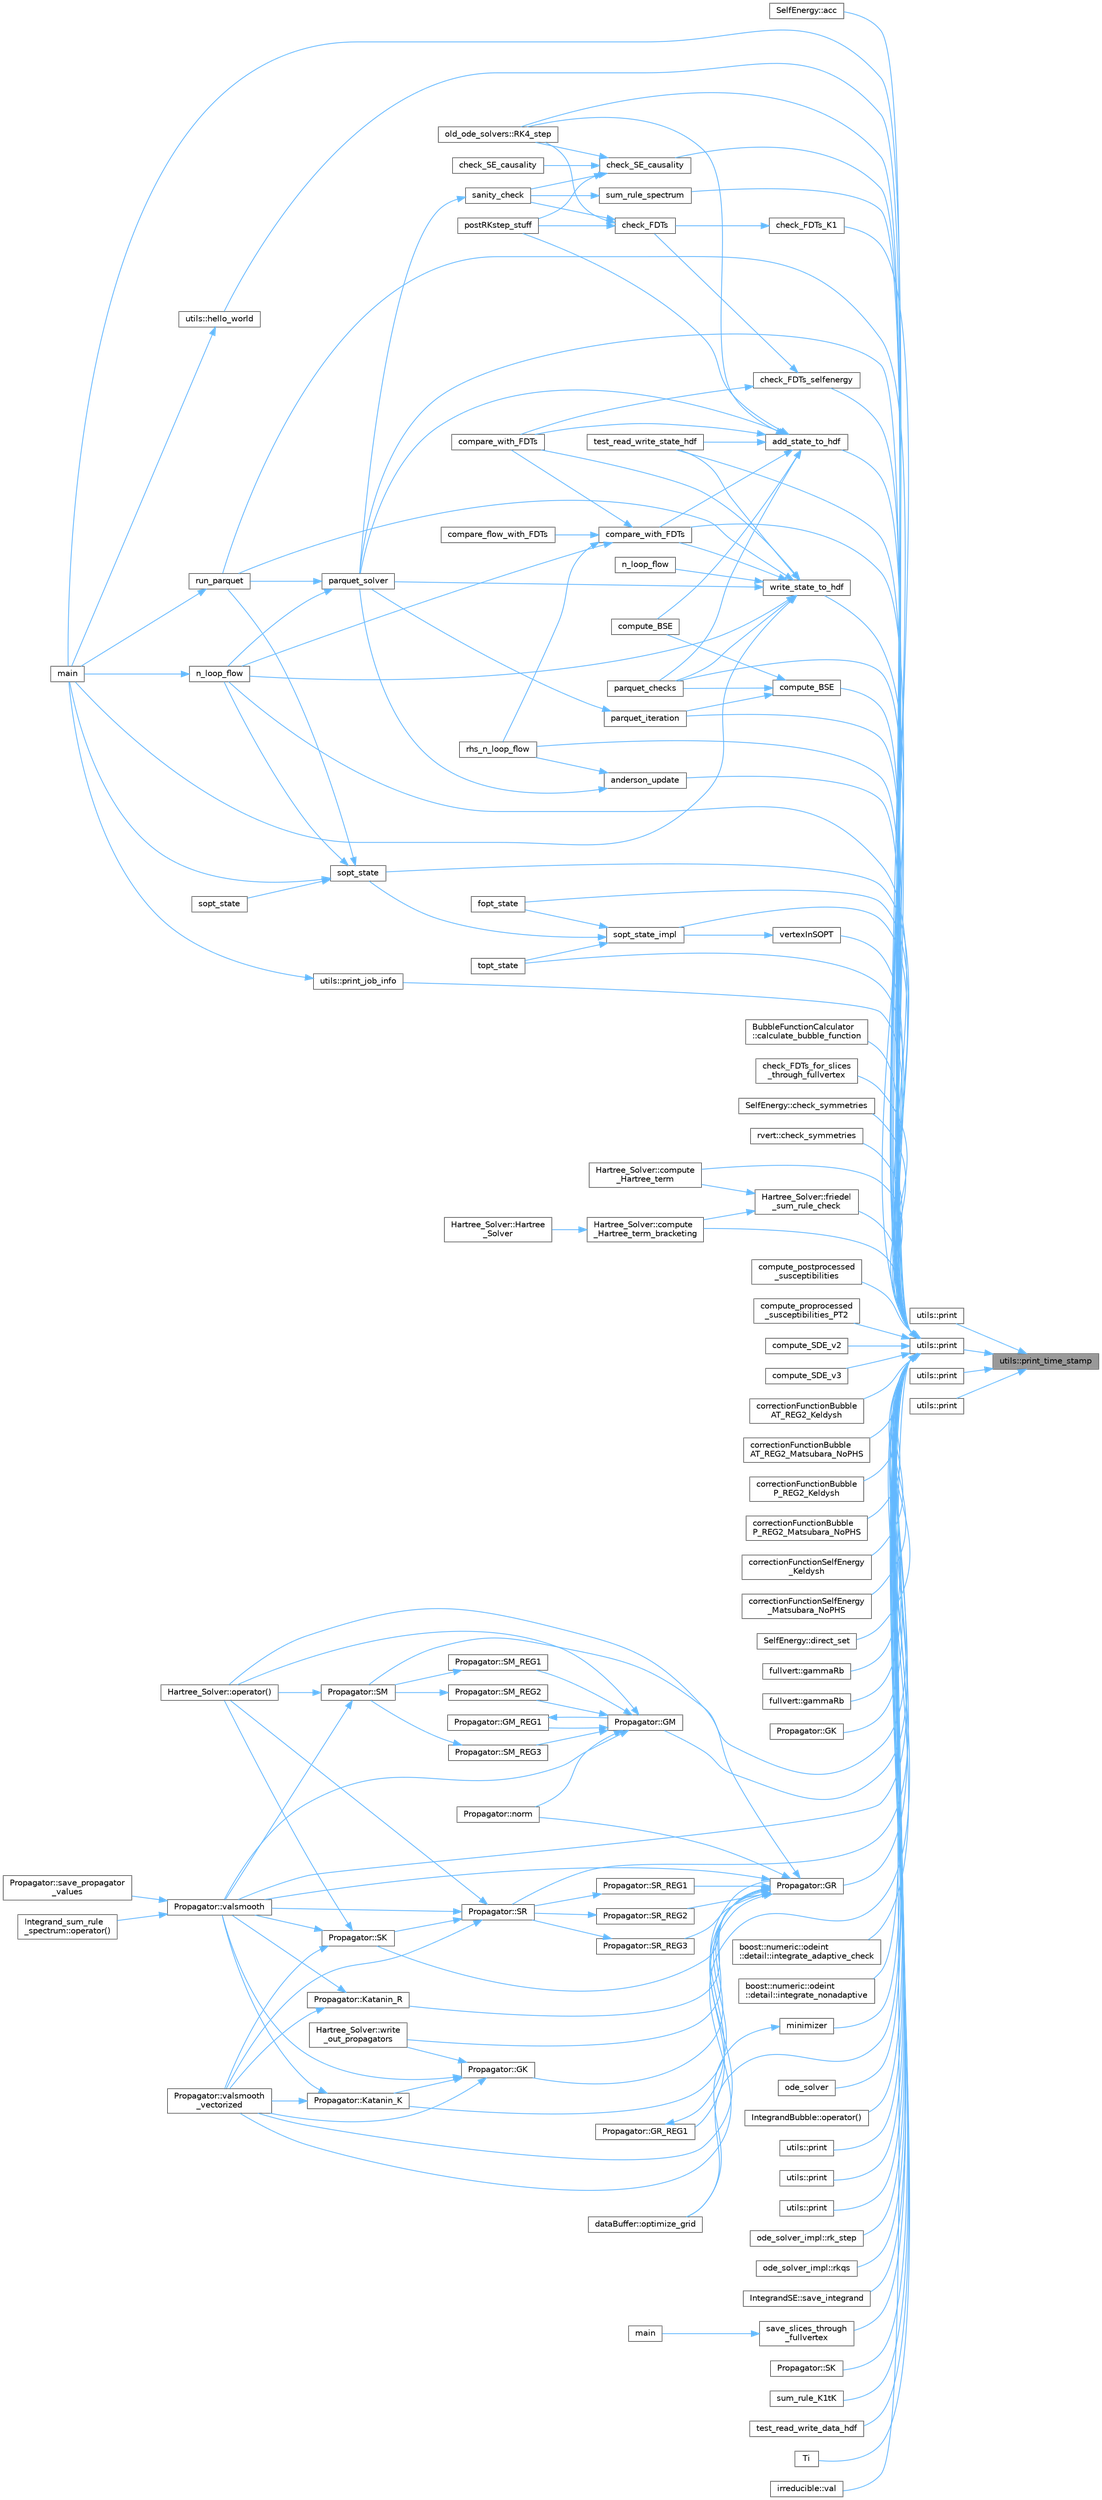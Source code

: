 digraph "utils::print_time_stamp"
{
 // INTERACTIVE_SVG=YES
 // LATEX_PDF_SIZE
  bgcolor="transparent";
  edge [fontname=Helvetica,fontsize=10,labelfontname=Helvetica,labelfontsize=10];
  node [fontname=Helvetica,fontsize=10,shape=box,height=0.2,width=0.4];
  rankdir="RL";
  Node1 [id="Node000001",label="utils::print_time_stamp",height=0.2,width=0.4,color="gray40", fillcolor="grey60", style="filled", fontcolor="black",tooltip=" "];
  Node1 -> Node2 [id="edge1_Node000001_Node000002",dir="back",color="steelblue1",style="solid",tooltip=" "];
  Node2 [id="Node000002",label="utils::print",height=0.2,width=0.4,color="grey40", fillcolor="white", style="filled",URL="$d6/d84/namespaceutils.html#a25d39c53617762d79e28672d687d596c",tooltip=" "];
  Node1 -> Node3 [id="edge2_Node000001_Node000003",dir="back",color="steelblue1",style="solid",tooltip=" "];
  Node3 [id="Node000003",label="utils::print",height=0.2,width=0.4,color="grey40", fillcolor="white", style="filled",URL="$d6/d84/namespaceutils.html#ad566cc1586ac4598d5823caa71620eb5",tooltip=" "];
  Node3 -> Node4 [id="edge3_Node000003_Node000004",dir="back",color="steelblue1",style="solid",tooltip=" "];
  Node4 [id="Node000004",label="SelfEnergy::acc",height=0.2,width=0.4,color="grey40", fillcolor="white", style="filled",URL="$d5/df6/classSelfEnergy.html#aa7d75d4c76a9e99f37d89cb8fd479392",tooltip=" "];
  Node3 -> Node5 [id="edge4_Node000003_Node000005",dir="back",color="steelblue1",style="solid",tooltip=" "];
  Node5 [id="Node000005",label="add_state_to_hdf",height=0.2,width=0.4,color="grey40", fillcolor="white", style="filled",URL="$d5/de4/hdf5__routines_8hpp.html#afcbe2c8a768f64e576f593516262d476",tooltip="Open file and save state to a specified Lambda layer."];
  Node5 -> Node6 [id="edge5_Node000005_Node000006",dir="back",color="steelblue1",style="solid",tooltip=" "];
  Node6 [id="Node000006",label="compare_with_FDTs",height=0.2,width=0.4,color="grey40", fillcolor="white", style="filled",URL="$d1/d75/causality__FDT__checks_8hpp.html#a2ad9fde94cddf669f941f8405a461ae2",tooltip=" "];
  Node5 -> Node7 [id="edge6_Node000005_Node000007",dir="back",color="steelblue1",style="solid",tooltip=" "];
  Node7 [id="Node000007",label="compare_with_FDTs",height=0.2,width=0.4,color="grey40", fillcolor="white", style="filled",URL="$d1/d75/causality__FDT__checks_8hpp.html#a1f36d604808ac5fde507c3cca3e5315a",tooltip=" "];
  Node7 -> Node8 [id="edge7_Node000007_Node000008",dir="back",color="steelblue1",style="solid",tooltip=" "];
  Node8 [id="Node000008",label="compare_flow_with_FDTs",height=0.2,width=0.4,color="grey40", fillcolor="white", style="filled",URL="$d8/dca/causality__FDT__checks_8c_09_09.html#aa63e0266511b6c4db70efa67918ee795",tooltip=" "];
  Node7 -> Node6 [id="edge8_Node000007_Node000006",dir="back",color="steelblue1",style="solid",tooltip=" "];
  Node7 -> Node9 [id="edge9_Node000007_Node000009",dir="back",color="steelblue1",style="solid",tooltip=" "];
  Node9 [id="Node000009",label="n_loop_flow",height=0.2,width=0.4,color="grey40", fillcolor="white", style="filled",URL="$d4/dde/flow_8c_09_09.html#a7bebcecda67107fbc8dde6bed6d3ecaa",tooltip=" "];
  Node9 -> Node10 [id="edge10_Node000009_Node000010",dir="back",color="steelblue1",style="solid",tooltip=" "];
  Node10 [id="Node000010",label="main",height=0.2,width=0.4,color="grey40", fillcolor="white", style="filled",URL="$df/d0a/main_8cpp.html#a7114aa2dd6837734db57667a298dfcc4",tooltip=" "];
  Node7 -> Node11 [id="edge11_Node000007_Node000011",dir="back",color="steelblue1",style="solid",tooltip=" "];
  Node11 [id="Node000011",label="rhs_n_loop_flow",height=0.2,width=0.4,color="grey40", fillcolor="white", style="filled",URL="$d8/dea/right__hand__sides_8hpp.html#a856b8e93c4a2635c6c6edb5869837fb9",tooltip=" "];
  Node5 -> Node12 [id="edge12_Node000005_Node000012",dir="back",color="steelblue1",style="solid",tooltip=" "];
  Node12 [id="Node000012",label="compute_BSE",height=0.2,width=0.4,color="grey40", fillcolor="white", style="filled",URL="$dd/d0a/parquet__solver_8hpp.html#a97f702e04f1c5d26a95211570c003781",tooltip=" "];
  Node5 -> Node13 [id="edge13_Node000005_Node000013",dir="back",color="steelblue1",style="solid",tooltip=" "];
  Node13 [id="Node000013",label="parquet_checks",height=0.2,width=0.4,color="grey40", fillcolor="white", style="filled",URL="$d5/d94/parquet__solver_8c_09_09.html#a9abfea4a26adefdf395729c7604b5842",tooltip=" "];
  Node5 -> Node14 [id="edge14_Node000005_Node000014",dir="back",color="steelblue1",style="solid",tooltip=" "];
  Node14 [id="Node000014",label="parquet_solver",height=0.2,width=0.4,color="grey40", fillcolor="white", style="filled",URL="$dd/d0a/parquet__solver_8hpp.html#a07f441b6693f6e2e8d958049ae06cb73",tooltip=" "];
  Node14 -> Node9 [id="edge15_Node000014_Node000009",dir="back",color="steelblue1",style="solid",tooltip=" "];
  Node14 -> Node15 [id="edge16_Node000014_Node000015",dir="back",color="steelblue1",style="solid",tooltip=" "];
  Node15 [id="Node000015",label="run_parquet",height=0.2,width=0.4,color="grey40", fillcolor="white", style="filled",URL="$d5/d94/parquet__solver_8c_09_09.html#aaeb567e9e64243a1b424f89a13b5a425",tooltip=" "];
  Node15 -> Node10 [id="edge17_Node000015_Node000010",dir="back",color="steelblue1",style="solid",tooltip=" "];
  Node5 -> Node16 [id="edge18_Node000005_Node000016",dir="back",color="steelblue1",style="solid",tooltip=" "];
  Node16 [id="Node000016",label="postRKstep_stuff",height=0.2,width=0.4,color="grey40", fillcolor="white", style="filled",URL="$da/dc3/ODE__solvers_8hpp.html#a35926ed20edc2503238326c955ab6ded",tooltip=" "];
  Node5 -> Node17 [id="edge19_Node000005_Node000017",dir="back",color="steelblue1",style="solid",tooltip=" "];
  Node17 [id="Node000017",label="old_ode_solvers::RK4_step",height=0.2,width=0.4,color="grey40", fillcolor="white", style="filled",URL="$dd/df1/namespaceold__ode__solvers.html#aeb954768e9e969cbed9beb79669621c8",tooltip=" "];
  Node5 -> Node18 [id="edge20_Node000005_Node000018",dir="back",color="steelblue1",style="solid",tooltip=" "];
  Node18 [id="Node000018",label="test_read_write_state_hdf",height=0.2,width=0.4,color="grey40", fillcolor="white", style="filled",URL="$d5/d4f/hdf5__routines_8c_09_09.html#af51195eb9f07aad71215618c96d20a4e",tooltip=" "];
  Node3 -> Node19 [id="edge21_Node000003_Node000019",dir="back",color="steelblue1",style="solid",tooltip=" "];
  Node19 [id="Node000019",label="anderson_update",height=0.2,width=0.4,color="grey40", fillcolor="white", style="filled",URL="$d6/d7b/anderson__acceleration_8hpp.html#a88e79b4550a392a79d60d8bf6557461c",tooltip="Perform an anderson mixing update."];
  Node19 -> Node14 [id="edge22_Node000019_Node000014",dir="back",color="steelblue1",style="solid",tooltip=" "];
  Node19 -> Node11 [id="edge23_Node000019_Node000011",dir="back",color="steelblue1",style="solid",tooltip=" "];
  Node3 -> Node20 [id="edge24_Node000003_Node000020",dir="back",color="steelblue1",style="solid",tooltip=" "];
  Node20 [id="Node000020",label="BubbleFunctionCalculator\l::calculate_bubble_function",height=0.2,width=0.4,color="grey40", fillcolor="white", style="filled",URL="$de/d96/classBubbleFunctionCalculator.html#ac1fc217608d10fab421df548fcffc888",tooltip=" "];
  Node3 -> Node21 [id="edge25_Node000003_Node000021",dir="back",color="steelblue1",style="solid",tooltip=" "];
  Node21 [id="Node000021",label="check_FDTs_for_slices\l_through_fullvertex",height=0.2,width=0.4,color="grey40", fillcolor="white", style="filled",URL="$d9/dae/postprocessing_8c_09_09.html#a0fc9c91437f68ed7a4dbd7f265f9715f",tooltip=" "];
  Node3 -> Node22 [id="edge26_Node000003_Node000022",dir="back",color="steelblue1",style="solid",tooltip=" "];
  Node22 [id="Node000022",label="check_FDTs_K1",height=0.2,width=0.4,color="grey40", fillcolor="white", style="filled",URL="$d1/d75/causality__FDT__checks_8hpp.html#acb53ab67287d6ab6795194d05453e5b0",tooltip="deprecated"];
  Node22 -> Node23 [id="edge27_Node000022_Node000023",dir="back",color="steelblue1",style="solid",tooltip=" "];
  Node23 [id="Node000023",label="check_FDTs",height=0.2,width=0.4,color="grey40", fillcolor="white", style="filled",URL="$d1/d75/causality__FDT__checks_8hpp.html#a6e71610e223d517d2087c2e6a53617af",tooltip=" "];
  Node23 -> Node16 [id="edge28_Node000023_Node000016",dir="back",color="steelblue1",style="solid",tooltip=" "];
  Node23 -> Node17 [id="edge29_Node000023_Node000017",dir="back",color="steelblue1",style="solid",tooltip=" "];
  Node23 -> Node24 [id="edge30_Node000023_Node000024",dir="back",color="steelblue1",style="solid",tooltip=" "];
  Node24 [id="Node000024",label="sanity_check",height=0.2,width=0.4,color="grey40", fillcolor="white", style="filled",URL="$d2/d3f/sanity__check_8hpp.html#a884fca24faf1e006b285fcce3ddd0299",tooltip=" "];
  Node24 -> Node14 [id="edge31_Node000024_Node000014",dir="back",color="steelblue1",style="solid",tooltip=" "];
  Node3 -> Node25 [id="edge32_Node000003_Node000025",dir="back",color="steelblue1",style="solid",tooltip=" "];
  Node25 [id="Node000025",label="check_FDTs_selfenergy",height=0.2,width=0.4,color="grey40", fillcolor="white", style="filled",URL="$d1/d75/causality__FDT__checks_8hpp.html#a5883bbc78fa13b2ec2cdb15f3e261fc5",tooltip=" "];
  Node25 -> Node23 [id="edge33_Node000025_Node000023",dir="back",color="steelblue1",style="solid",tooltip=" "];
  Node25 -> Node6 [id="edge34_Node000025_Node000006",dir="back",color="steelblue1",style="solid",tooltip=" "];
  Node3 -> Node26 [id="edge35_Node000003_Node000026",dir="back",color="steelblue1",style="solid",tooltip=" "];
  Node26 [id="Node000026",label="check_SE_causality",height=0.2,width=0.4,color="grey40", fillcolor="white", style="filled",URL="$d1/d75/causality__FDT__checks_8hpp.html#a78b466ca2e79927fb9baa44f24d320a1",tooltip=" "];
  Node26 -> Node27 [id="edge36_Node000026_Node000027",dir="back",color="steelblue1",style="solid",tooltip=" "];
  Node27 [id="Node000027",label="check_SE_causality",height=0.2,width=0.4,color="grey40", fillcolor="white", style="filled",URL="$d1/d75/causality__FDT__checks_8hpp.html#a9cd8e1943168ef9eb6ba5190d5701929",tooltip=" "];
  Node26 -> Node16 [id="edge37_Node000026_Node000016",dir="back",color="steelblue1",style="solid",tooltip=" "];
  Node26 -> Node17 [id="edge38_Node000026_Node000017",dir="back",color="steelblue1",style="solid",tooltip=" "];
  Node26 -> Node24 [id="edge39_Node000026_Node000024",dir="back",color="steelblue1",style="solid",tooltip=" "];
  Node3 -> Node28 [id="edge40_Node000003_Node000028",dir="back",color="steelblue1",style="solid",tooltip=" "];
  Node28 [id="Node000028",label="SelfEnergy::check_symmetries",height=0.2,width=0.4,color="grey40", fillcolor="white", style="filled",URL="$d5/df6/classSelfEnergy.html#a645a33014165b522dff0b3234528ed4a",tooltip=" "];
  Node3 -> Node29 [id="edge41_Node000003_Node000029",dir="back",color="steelblue1",style="solid",tooltip=" "];
  Node29 [id="Node000029",label="rvert::check_symmetries",height=0.2,width=0.4,color="grey40", fillcolor="white", style="filled",URL="$d4/dbd/classrvert.html#ae76637197ea15b6eb0c6bf0cc02beb8b",tooltip=" "];
  Node3 -> Node7 [id="edge42_Node000003_Node000007",dir="back",color="steelblue1",style="solid",tooltip=" "];
  Node3 -> Node30 [id="edge43_Node000003_Node000030",dir="back",color="steelblue1",style="solid",tooltip=" "];
  Node30 [id="Node000030",label="compute_BSE",height=0.2,width=0.4,color="grey40", fillcolor="white", style="filled",URL="$dd/d0a/parquet__solver_8hpp.html#a1541a0b7d193f70577c5fab1efc216e1",tooltip=" "];
  Node30 -> Node12 [id="edge44_Node000030_Node000012",dir="back",color="steelblue1",style="solid",tooltip=" "];
  Node30 -> Node13 [id="edge45_Node000030_Node000013",dir="back",color="steelblue1",style="solid",tooltip=" "];
  Node30 -> Node31 [id="edge46_Node000030_Node000031",dir="back",color="steelblue1",style="solid",tooltip=" "];
  Node31 [id="Node000031",label="parquet_iteration",height=0.2,width=0.4,color="grey40", fillcolor="white", style="filled",URL="$dd/d0a/parquet__solver_8hpp.html#aad1680ae03adc0f566df945376e95234",tooltip=" "];
  Node31 -> Node14 [id="edge47_Node000031_Node000014",dir="back",color="steelblue1",style="solid",tooltip=" "];
  Node3 -> Node32 [id="edge48_Node000003_Node000032",dir="back",color="steelblue1",style="solid",tooltip=" "];
  Node32 [id="Node000032",label="Hartree_Solver::compute\l_Hartree_term",height=0.2,width=0.4,color="grey40", fillcolor="white", style="filled",URL="$d2/d75/classHartree__Solver.html#a1d40db72d9ef0f9ac66a89215c7e5e48",tooltip=" "];
  Node3 -> Node33 [id="edge49_Node000003_Node000033",dir="back",color="steelblue1",style="solid",tooltip=" "];
  Node33 [id="Node000033",label="Hartree_Solver::compute\l_Hartree_term_bracketing",height=0.2,width=0.4,color="grey40", fillcolor="white", style="filled",URL="$d2/d75/classHartree__Solver.html#ae2d914bd8a937dc7eabd1033b8100d5d",tooltip=" "];
  Node33 -> Node34 [id="edge50_Node000033_Node000034",dir="back",color="steelblue1",style="solid",tooltip=" "];
  Node34 [id="Node000034",label="Hartree_Solver::Hartree\l_Solver",height=0.2,width=0.4,color="grey40", fillcolor="white", style="filled",URL="$d2/d75/classHartree__Solver.html#a401fc5a73008a43b96f23b7af958db7f",tooltip="constructor used for testing the Hartree-term computation with different Keldysh components of the si..."];
  Node3 -> Node35 [id="edge51_Node000003_Node000035",dir="back",color="steelblue1",style="solid",tooltip=" "];
  Node35 [id="Node000035",label="compute_postprocessed\l_susceptibilities",height=0.2,width=0.4,color="grey40", fillcolor="white", style="filled",URL="$d9/dae/postprocessing_8c_09_09.html#ad7795529aa43acc4d8c7b94cdcd493db",tooltip=" "];
  Node3 -> Node36 [id="edge52_Node000003_Node000036",dir="back",color="steelblue1",style="solid",tooltip=" "];
  Node36 [id="Node000036",label="compute_proprocessed\l_susceptibilities_PT2",height=0.2,width=0.4,color="grey40", fillcolor="white", style="filled",URL="$d9/dae/postprocessing_8c_09_09.html#af1e2a562265def3e9c99c1e0b2d0fb3b",tooltip=" "];
  Node3 -> Node37 [id="edge53_Node000003_Node000037",dir="back",color="steelblue1",style="solid",tooltip=" "];
  Node37 [id="Node000037",label="compute_SDE_v2",height=0.2,width=0.4,color="grey40", fillcolor="white", style="filled",URL="$dd/d0a/parquet__solver_8hpp.html#aa738db4c50d72d9475911cf0dfce2bad",tooltip=" "];
  Node3 -> Node38 [id="edge54_Node000003_Node000038",dir="back",color="steelblue1",style="solid",tooltip=" "];
  Node38 [id="Node000038",label="compute_SDE_v3",height=0.2,width=0.4,color="grey40", fillcolor="white", style="filled",URL="$dd/d0a/parquet__solver_8hpp.html#ac50fa9495cb7f051e0b03aefd35993c4",tooltip=" "];
  Node3 -> Node39 [id="edge55_Node000003_Node000039",dir="back",color="steelblue1",style="solid",tooltip=" "];
  Node39 [id="Node000039",label="correctionFunctionBubble\lAT_REG2_Keldysh",height=0.2,width=0.4,color="grey40", fillcolor="white", style="filled",URL="$d7/d3a/bubble__corrections_8c_09_09.html#a87d2c28f8f47b8c1e756e403607579b3",tooltip=" "];
  Node3 -> Node40 [id="edge56_Node000003_Node000040",dir="back",color="steelblue1",style="solid",tooltip=" "];
  Node40 [id="Node000040",label="correctionFunctionBubble\lAT_REG2_Matsubara_NoPHS",height=0.2,width=0.4,color="grey40", fillcolor="white", style="filled",URL="$d7/d3a/bubble__corrections_8c_09_09.html#a7e85620f5607d7e8805e6ef26063aae8",tooltip=" "];
  Node3 -> Node41 [id="edge57_Node000003_Node000041",dir="back",color="steelblue1",style="solid",tooltip=" "];
  Node41 [id="Node000041",label="correctionFunctionBubble\lP_REG2_Keldysh",height=0.2,width=0.4,color="grey40", fillcolor="white", style="filled",URL="$d7/d3a/bubble__corrections_8c_09_09.html#a372a5e64105db3aab5d7eadfe3c365b4",tooltip=" "];
  Node3 -> Node42 [id="edge58_Node000003_Node000042",dir="back",color="steelblue1",style="solid",tooltip=" "];
  Node42 [id="Node000042",label="correctionFunctionBubble\lP_REG2_Matsubara_NoPHS",height=0.2,width=0.4,color="grey40", fillcolor="white", style="filled",URL="$d7/d3a/bubble__corrections_8c_09_09.html#a016d301fe61f8485918bda50052b5974",tooltip=" "];
  Node3 -> Node43 [id="edge59_Node000003_Node000043",dir="back",color="steelblue1",style="solid",tooltip=" "];
  Node43 [id="Node000043",label="correctionFunctionSelfEnergy\l_Keldysh",height=0.2,width=0.4,color="grey40", fillcolor="white", style="filled",URL="$d7/df0/loop__corrections_8c_09_09.html#afdee23842e10905731a7130f97f916ec",tooltip=" "];
  Node3 -> Node44 [id="edge60_Node000003_Node000044",dir="back",color="steelblue1",style="solid",tooltip=" "];
  Node44 [id="Node000044",label="correctionFunctionSelfEnergy\l_Matsubara_NoPHS",height=0.2,width=0.4,color="grey40", fillcolor="white", style="filled",URL="$d7/df0/loop__corrections_8c_09_09.html#a0a12451375280c67b76f5f6fd79dd5e0",tooltip=" "];
  Node3 -> Node45 [id="edge61_Node000003_Node000045",dir="back",color="steelblue1",style="solid",tooltip=" "];
  Node45 [id="Node000045",label="SelfEnergy::direct_set",height=0.2,width=0.4,color="grey40", fillcolor="white", style="filled",URL="$d5/df6/classSelfEnergy.html#a40d554dd455b33c9ac8ccc3442d0fb36",tooltip=" "];
  Node3 -> Node46 [id="edge62_Node000003_Node000046",dir="back",color="steelblue1",style="solid",tooltip=" "];
  Node46 [id="Node000046",label="fopt_state",height=0.2,width=0.4,color="grey40", fillcolor="white", style="filled",URL="$d5/d0d/perturbation__theory_8hpp.html#ab3aeb6b5a7765364c4eee56626986f2c",tooltip=" "];
  Node3 -> Node47 [id="edge63_Node000003_Node000047",dir="back",color="steelblue1",style="solid",tooltip=" "];
  Node47 [id="Node000047",label="Hartree_Solver::friedel\l_sum_rule_check",height=0.2,width=0.4,color="grey40", fillcolor="white", style="filled",URL="$d2/d75/classHartree__Solver.html#a2ec9d72693d8351fac847d28ef90fc09",tooltip=" "];
  Node47 -> Node32 [id="edge64_Node000047_Node000032",dir="back",color="steelblue1",style="solid",tooltip=" "];
  Node47 -> Node33 [id="edge65_Node000047_Node000033",dir="back",color="steelblue1",style="solid",tooltip=" "];
  Node3 -> Node48 [id="edge66_Node000003_Node000048",dir="back",color="steelblue1",style="solid",tooltip=" "];
  Node48 [id="Node000048",label="fullvert::gammaRb",height=0.2,width=0.4,color="grey40", fillcolor="white", style="filled",URL="$dc/d2d/classfullvert.html#a035fbc2de1393b0673bbd4a663598754",tooltip="Returns \\gamma_{\\bar{r}} := the sum of the contributions of the diagrammatic classes r' =/= r."];
  Node3 -> Node49 [id="edge67_Node000003_Node000049",dir="back",color="steelblue1",style="solid",tooltip=" "];
  Node49 [id="Node000049",label="fullvert::gammaRb",height=0.2,width=0.4,color="grey40", fillcolor="white", style="filled",URL="$dc/d2d/classfullvert.html#ad0dff3dc2aa5666c59584d111e4338bd",tooltip=" "];
  Node3 -> Node50 [id="edge68_Node000003_Node000050",dir="back",color="steelblue1",style="solid",tooltip=" "];
  Node50 [id="Node000050",label="Propagator::GK",height=0.2,width=0.4,color="grey40", fillcolor="white", style="filled",URL="$d2/d34/classPropagator.html#a9c4b156ab3bcad3d51b1a17ee65193bd",tooltip=" "];
  Node3 -> Node51 [id="edge69_Node000003_Node000051",dir="back",color="steelblue1",style="solid",tooltip=" "];
  Node51 [id="Node000051",label="Propagator::GM",height=0.2,width=0.4,color="grey40", fillcolor="white", style="filled",URL="$d2/d34/classPropagator.html#a04e05adfaa5846f1ba8fdb3ac26ba2b0",tooltip=" "];
  Node51 -> Node52 [id="edge70_Node000051_Node000052",dir="back",color="steelblue1",style="solid",tooltip=" "];
  Node52 [id="Node000052",label="Propagator::GM_REG1",height=0.2,width=0.4,color="grey40", fillcolor="white", style="filled",URL="$d2/d34/classPropagator.html#ac5efa025ac7c3458983f104e63eda780",tooltip=" "];
  Node52 -> Node51 [id="edge71_Node000052_Node000051",dir="back",color="steelblue1",style="solid",tooltip=" "];
  Node51 -> Node53 [id="edge72_Node000051_Node000053",dir="back",color="steelblue1",style="solid",tooltip=" "];
  Node53 [id="Node000053",label="Propagator::norm",height=0.2,width=0.4,color="grey40", fillcolor="white", style="filled",URL="$d2/d34/classPropagator.html#a90c3d7f002b491a30d2d23ad1ae388e6",tooltip=" "];
  Node51 -> Node54 [id="edge73_Node000051_Node000054",dir="back",color="steelblue1",style="solid",tooltip=" "];
  Node54 [id="Node000054",label="Hartree_Solver::operator()",height=0.2,width=0.4,color="grey40", fillcolor="white", style="filled",URL="$d2/d75/classHartree__Solver.html#a6a8890e00ddebaf50cd2c2a985e9c361",tooltip=" "];
  Node51 -> Node55 [id="edge74_Node000051_Node000055",dir="back",color="steelblue1",style="solid",tooltip=" "];
  Node55 [id="Node000055",label="Propagator::SM_REG1",height=0.2,width=0.4,color="grey40", fillcolor="white", style="filled",URL="$d2/d34/classPropagator.html#a332aed41af9be61257a97960decd3f2c",tooltip=" "];
  Node55 -> Node56 [id="edge75_Node000055_Node000056",dir="back",color="steelblue1",style="solid",tooltip=" "];
  Node56 [id="Node000056",label="Propagator::SM",height=0.2,width=0.4,color="grey40", fillcolor="white", style="filled",URL="$d2/d34/classPropagator.html#ad14c4283d9317e25b7454ed6115497df",tooltip=" "];
  Node56 -> Node54 [id="edge76_Node000056_Node000054",dir="back",color="steelblue1",style="solid",tooltip=" "];
  Node56 -> Node57 [id="edge77_Node000056_Node000057",dir="back",color="steelblue1",style="solid",tooltip=" "];
  Node57 [id="Node000057",label="Propagator::valsmooth",height=0.2,width=0.4,color="grey40", fillcolor="white", style="filled",URL="$d2/d34/classPropagator.html#a4cb4d8dd3bc37a818c67d7e2859fe631",tooltip=" "];
  Node57 -> Node58 [id="edge78_Node000057_Node000058",dir="back",color="steelblue1",style="solid",tooltip=" "];
  Node58 [id="Node000058",label="Integrand_sum_rule\l_spectrum::operator()",height=0.2,width=0.4,color="grey40", fillcolor="white", style="filled",URL="$df/db3/classIntegrand__sum__rule__spectrum.html#a9617ccc54433c850c01db0451af83351",tooltip=" "];
  Node57 -> Node59 [id="edge79_Node000057_Node000059",dir="back",color="steelblue1",style="solid",tooltip=" "];
  Node59 [id="Node000059",label="Propagator::save_propagator\l_values",height=0.2,width=0.4,color="grey40", fillcolor="white", style="filled",URL="$d2/d34/classPropagator.html#ac839deb3d533ad677354d0ef15342a72",tooltip=" "];
  Node51 -> Node60 [id="edge80_Node000051_Node000060",dir="back",color="steelblue1",style="solid",tooltip=" "];
  Node60 [id="Node000060",label="Propagator::SM_REG2",height=0.2,width=0.4,color="grey40", fillcolor="white", style="filled",URL="$d2/d34/classPropagator.html#aad695fd9766074c68418ba30bb86434e",tooltip=" "];
  Node60 -> Node56 [id="edge81_Node000060_Node000056",dir="back",color="steelblue1",style="solid",tooltip=" "];
  Node51 -> Node61 [id="edge82_Node000051_Node000061",dir="back",color="steelblue1",style="solid",tooltip=" "];
  Node61 [id="Node000061",label="Propagator::SM_REG3",height=0.2,width=0.4,color="grey40", fillcolor="white", style="filled",URL="$d2/d34/classPropagator.html#aa4d095f7d63c94e4d99333e3d80e67dc",tooltip=" "];
  Node61 -> Node56 [id="edge83_Node000061_Node000056",dir="back",color="steelblue1",style="solid",tooltip=" "];
  Node51 -> Node57 [id="edge84_Node000051_Node000057",dir="back",color="steelblue1",style="solid",tooltip=" "];
  Node3 -> Node62 [id="edge85_Node000003_Node000062",dir="back",color="steelblue1",style="solid",tooltip=" "];
  Node62 [id="Node000062",label="Propagator::GR",height=0.2,width=0.4,color="grey40", fillcolor="white", style="filled",URL="$d2/d34/classPropagator.html#a919bf81b77f569c10b00457cddce1ac4",tooltip=" "];
  Node62 -> Node63 [id="edge86_Node000062_Node000063",dir="back",color="steelblue1",style="solid",tooltip=" "];
  Node63 [id="Node000063",label="Propagator::GK",height=0.2,width=0.4,color="grey40", fillcolor="white", style="filled",URL="$d2/d34/classPropagator.html#a7ba0e8319f75d4d7b2006b23a62da6e7",tooltip=" "];
  Node63 -> Node64 [id="edge87_Node000063_Node000064",dir="back",color="steelblue1",style="solid",tooltip=" "];
  Node64 [id="Node000064",label="Propagator::Katanin_K",height=0.2,width=0.4,color="grey40", fillcolor="white", style="filled",URL="$d2/d34/classPropagator.html#a05c87261fbbdb3a2ccf1b5f6a6014914",tooltip=" "];
  Node64 -> Node57 [id="edge88_Node000064_Node000057",dir="back",color="steelblue1",style="solid",tooltip=" "];
  Node64 -> Node65 [id="edge89_Node000064_Node000065",dir="back",color="steelblue1",style="solid",tooltip=" "];
  Node65 [id="Node000065",label="Propagator::valsmooth\l_vectorized",height=0.2,width=0.4,color="grey40", fillcolor="white", style="filled",URL="$d2/d34/classPropagator.html#a86e91327f6ae47e00aa04e7544a5a512",tooltip=" "];
  Node63 -> Node57 [id="edge90_Node000063_Node000057",dir="back",color="steelblue1",style="solid",tooltip=" "];
  Node63 -> Node65 [id="edge91_Node000063_Node000065",dir="back",color="steelblue1",style="solid",tooltip=" "];
  Node63 -> Node66 [id="edge92_Node000063_Node000066",dir="back",color="steelblue1",style="solid",tooltip=" "];
  Node66 [id="Node000066",label="Hartree_Solver::write\l_out_propagators",height=0.2,width=0.4,color="grey40", fillcolor="white", style="filled",URL="$d2/d75/classHartree__Solver.html#a4ed165c426f1f02c659b95cca2be40d6",tooltip=" "];
  Node62 -> Node67 [id="edge93_Node000062_Node000067",dir="back",color="steelblue1",style="solid",tooltip=" "];
  Node67 [id="Node000067",label="Propagator::GR_REG1",height=0.2,width=0.4,color="grey40", fillcolor="white", style="filled",URL="$d2/d34/classPropagator.html#a4fab2f7c3852ba97041c20b4601e380e",tooltip="propagators for REG == 1"];
  Node67 -> Node62 [id="edge94_Node000067_Node000062",dir="back",color="steelblue1",style="solid",tooltip=" "];
  Node62 -> Node64 [id="edge95_Node000062_Node000064",dir="back",color="steelblue1",style="solid",tooltip=" "];
  Node62 -> Node68 [id="edge96_Node000062_Node000068",dir="back",color="steelblue1",style="solid",tooltip=" "];
  Node68 [id="Node000068",label="Propagator::Katanin_R",height=0.2,width=0.4,color="grey40", fillcolor="white", style="filled",URL="$d2/d34/classPropagator.html#a821a892d54207fc495a9adb970b476dd",tooltip="Katanin extension."];
  Node68 -> Node57 [id="edge97_Node000068_Node000057",dir="back",color="steelblue1",style="solid",tooltip=" "];
  Node68 -> Node65 [id="edge98_Node000068_Node000065",dir="back",color="steelblue1",style="solid",tooltip=" "];
  Node62 -> Node53 [id="edge99_Node000062_Node000053",dir="back",color="steelblue1",style="solid",tooltip=" "];
  Node62 -> Node54 [id="edge100_Node000062_Node000054",dir="back",color="steelblue1",style="solid",tooltip=" "];
  Node62 -> Node69 [id="edge101_Node000062_Node000069",dir="back",color="steelblue1",style="solid",tooltip=" "];
  Node69 [id="Node000069",label="Propagator::SK",height=0.2,width=0.4,color="grey40", fillcolor="white", style="filled",URL="$d2/d34/classPropagator.html#a6287870a3e08981dd190b7b5f6a4cb55",tooltip=" "];
  Node69 -> Node54 [id="edge102_Node000069_Node000054",dir="back",color="steelblue1",style="solid",tooltip=" "];
  Node69 -> Node57 [id="edge103_Node000069_Node000057",dir="back",color="steelblue1",style="solid",tooltip=" "];
  Node69 -> Node65 [id="edge104_Node000069_Node000065",dir="back",color="steelblue1",style="solid",tooltip=" "];
  Node62 -> Node70 [id="edge105_Node000062_Node000070",dir="back",color="steelblue1",style="solid",tooltip=" "];
  Node70 [id="Node000070",label="Propagator::SR_REG1",height=0.2,width=0.4,color="grey40", fillcolor="white", style="filled",URL="$d2/d34/classPropagator.html#a9db5264dc57f6caadcf25ea76d1d5ef1",tooltip=" "];
  Node70 -> Node71 [id="edge106_Node000070_Node000071",dir="back",color="steelblue1",style="solid",tooltip=" "];
  Node71 [id="Node000071",label="Propagator::SR",height=0.2,width=0.4,color="grey40", fillcolor="white", style="filled",URL="$d2/d34/classPropagator.html#aa98f8e50066433690e258358defad021",tooltip=" "];
  Node71 -> Node54 [id="edge107_Node000071_Node000054",dir="back",color="steelblue1",style="solid",tooltip=" "];
  Node71 -> Node69 [id="edge108_Node000071_Node000069",dir="back",color="steelblue1",style="solid",tooltip=" "];
  Node71 -> Node57 [id="edge109_Node000071_Node000057",dir="back",color="steelblue1",style="solid",tooltip=" "];
  Node71 -> Node65 [id="edge110_Node000071_Node000065",dir="back",color="steelblue1",style="solid",tooltip=" "];
  Node62 -> Node72 [id="edge111_Node000062_Node000072",dir="back",color="steelblue1",style="solid",tooltip=" "];
  Node72 [id="Node000072",label="Propagator::SR_REG2",height=0.2,width=0.4,color="grey40", fillcolor="white", style="filled",URL="$d2/d34/classPropagator.html#a47394eda59cacc165a78197b91f10f72",tooltip=" "];
  Node72 -> Node71 [id="edge112_Node000072_Node000071",dir="back",color="steelblue1",style="solid",tooltip=" "];
  Node62 -> Node73 [id="edge113_Node000062_Node000073",dir="back",color="steelblue1",style="solid",tooltip=" "];
  Node73 [id="Node000073",label="Propagator::SR_REG3",height=0.2,width=0.4,color="grey40", fillcolor="white", style="filled",URL="$d2/d34/classPropagator.html#a1bfd299d641e7ab9ad0191d1e69e4c37",tooltip=" "];
  Node73 -> Node71 [id="edge114_Node000073_Node000071",dir="back",color="steelblue1",style="solid",tooltip=" "];
  Node62 -> Node57 [id="edge115_Node000062_Node000057",dir="back",color="steelblue1",style="solid",tooltip=" "];
  Node62 -> Node65 [id="edge116_Node000062_Node000065",dir="back",color="steelblue1",style="solid",tooltip=" "];
  Node62 -> Node66 [id="edge117_Node000062_Node000066",dir="back",color="steelblue1",style="solid",tooltip=" "];
  Node3 -> Node74 [id="edge118_Node000003_Node000074",dir="back",color="steelblue1",style="solid",tooltip=" "];
  Node74 [id="Node000074",label="utils::hello_world",height=0.2,width=0.4,color="grey40", fillcolor="white", style="filled",URL="$d6/d84/namespaceutils.html#ac868c960e917a080f09ef20123e977a6",tooltip=" "];
  Node74 -> Node10 [id="edge119_Node000074_Node000010",dir="back",color="steelblue1",style="solid",tooltip=" "];
  Node3 -> Node75 [id="edge120_Node000003_Node000075",dir="back",color="steelblue1",style="solid",tooltip=" "];
  Node75 [id="Node000075",label="boost::numeric::odeint\l::detail::integrate_adaptive_check",height=0.2,width=0.4,color="grey40", fillcolor="white", style="filled",URL="$db/d0d/namespaceboost_1_1numeric_1_1odeint_1_1detail.html#a58b67ba50cbb4f7de77e1cefc97ab1d9",tooltip=" "];
  Node3 -> Node76 [id="edge121_Node000003_Node000076",dir="back",color="steelblue1",style="solid",tooltip=" "];
  Node76 [id="Node000076",label="boost::numeric::odeint\l::detail::integrate_nonadaptive",height=0.2,width=0.4,color="grey40", fillcolor="white", style="filled",URL="$db/d0d/namespaceboost_1_1numeric_1_1odeint_1_1detail.html#afbf101e814fc65a748987878efb4f4e1",tooltip=" "];
  Node3 -> Node10 [id="edge122_Node000003_Node000010",dir="back",color="steelblue1",style="solid",tooltip=" "];
  Node3 -> Node77 [id="edge123_Node000003_Node000077",dir="back",color="steelblue1",style="solid",tooltip=" "];
  Node77 [id="Node000077",label="minimizer",height=0.2,width=0.4,color="grey40", fillcolor="white", style="filled",URL="$d4/d21/minimizer_8hpp.html#a4cf1f8fcc0a66dfcb227b42a1f615375",tooltip=" "];
  Node77 -> Node78 [id="edge124_Node000077_Node000078",dir="back",color="steelblue1",style="solid",tooltip=" "];
  Node78 [id="Node000078",label="dataBuffer::optimize_grid",height=0.2,width=0.4,color="grey40", fillcolor="white", style="filled",URL="$dc/d7a/classdataBuffer.html#addda1eff16406b44ee3b8d4020882821",tooltip=" "];
  Node3 -> Node9 [id="edge125_Node000003_Node000009",dir="back",color="steelblue1",style="solid",tooltip=" "];
  Node3 -> Node79 [id="edge126_Node000003_Node000079",dir="back",color="steelblue1",style="solid",tooltip=" "];
  Node79 [id="Node000079",label="ode_solver",height=0.2,width=0.4,color="grey40", fillcolor="white", style="filled",URL="$da/dc3/ODE__solvers_8hpp.html#a7588d39cea3e1347f39c0872e2049114",tooltip=" "];
  Node3 -> Node80 [id="edge127_Node000003_Node000080",dir="back",color="steelblue1",style="solid",tooltip=" "];
  Node80 [id="Node000080",label="IntegrandBubble::operator()",height=0.2,width=0.4,color="grey40", fillcolor="white", style="filled",URL="$d9/ddc/classIntegrandBubble.html#a1c24d31ffd89a0bffcb1416215710903",tooltip=" "];
  Node3 -> Node78 [id="edge128_Node000003_Node000078",dir="back",color="steelblue1",style="solid",tooltip=" "];
  Node3 -> Node13 [id="edge129_Node000003_Node000013",dir="back",color="steelblue1",style="solid",tooltip=" "];
  Node3 -> Node31 [id="edge130_Node000003_Node000031",dir="back",color="steelblue1",style="solid",tooltip=" "];
  Node3 -> Node14 [id="edge131_Node000003_Node000014",dir="back",color="steelblue1",style="solid",tooltip=" "];
  Node3 -> Node81 [id="edge132_Node000003_Node000081",dir="back",color="steelblue1",style="solid",tooltip=" "];
  Node81 [id="Node000081",label="utils::print",height=0.2,width=0.4,color="grey40", fillcolor="white", style="filled",URL="$d6/d84/namespaceutils.html#abf72c2eadf3240162fd9afa4d0a23d09",tooltip=" "];
  Node3 -> Node82 [id="edge133_Node000003_Node000082",dir="back",color="steelblue1",style="solid",tooltip=" "];
  Node82 [id="Node000082",label="utils::print",height=0.2,width=0.4,color="grey40", fillcolor="white", style="filled",URL="$d6/d84/namespaceutils.html#a15e4caf0a5c5a74975aef90ff9c6b476",tooltip=" "];
  Node3 -> Node83 [id="edge134_Node000003_Node000083",dir="back",color="steelblue1",style="solid",tooltip=" "];
  Node83 [id="Node000083",label="utils::print",height=0.2,width=0.4,color="grey40", fillcolor="white", style="filled",URL="$d6/d84/namespaceutils.html#aebff04f71122ee42a555e376c80967c5",tooltip=" "];
  Node3 -> Node84 [id="edge135_Node000003_Node000084",dir="back",color="steelblue1",style="solid",tooltip=" "];
  Node84 [id="Node000084",label="utils::print_job_info",height=0.2,width=0.4,color="grey40", fillcolor="white", style="filled",URL="$d6/d84/namespaceutils.html#a921ff00edf18d90a206858b694b76d7f",tooltip=" "];
  Node84 -> Node10 [id="edge136_Node000084_Node000010",dir="back",color="steelblue1",style="solid",tooltip=" "];
  Node3 -> Node11 [id="edge137_Node000003_Node000011",dir="back",color="steelblue1",style="solid",tooltip=" "];
  Node3 -> Node17 [id="edge138_Node000003_Node000017",dir="back",color="steelblue1",style="solid",tooltip=" "];
  Node3 -> Node85 [id="edge139_Node000003_Node000085",dir="back",color="steelblue1",style="solid",tooltip=" "];
  Node85 [id="Node000085",label="ode_solver_impl::rk_step",height=0.2,width=0.4,color="grey40", fillcolor="white", style="filled",URL="$d8/da5/namespaceode__solver__impl.html#a3c57cdacfa861db25e7720e774f4be07",tooltip=" "];
  Node3 -> Node86 [id="edge140_Node000003_Node000086",dir="back",color="steelblue1",style="solid",tooltip=" "];
  Node86 [id="Node000086",label="ode_solver_impl::rkqs",height=0.2,width=0.4,color="grey40", fillcolor="white", style="filled",URL="$d8/da5/namespaceode__solver__impl.html#ae8d7c77b57d20b001caefe7dcdeaf812",tooltip=" "];
  Node3 -> Node15 [id="edge141_Node000003_Node000015",dir="back",color="steelblue1",style="solid",tooltip=" "];
  Node3 -> Node87 [id="edge142_Node000003_Node000087",dir="back",color="steelblue1",style="solid",tooltip=" "];
  Node87 [id="Node000087",label="IntegrandSE::save_integrand",height=0.2,width=0.4,color="grey40", fillcolor="white", style="filled",URL="$d8/d2c/classIntegrandSE.html#aca23488440006e8d204109650aa0a170",tooltip=" "];
  Node3 -> Node88 [id="edge143_Node000003_Node000088",dir="back",color="steelblue1",style="solid",tooltip=" "];
  Node88 [id="Node000088",label="save_slices_through\l_fullvertex",height=0.2,width=0.4,color="grey40", fillcolor="white", style="filled",URL="$d9/dae/postprocessing_8c_09_09.html#ac32b68835cd73d7ac41aa26ba7c2d908",tooltip=" "];
  Node88 -> Node89 [id="edge144_Node000088_Node000089",dir="back",color="steelblue1",style="solid",tooltip=" "];
  Node89 [id="Node000089",label="main",height=0.2,width=0.4,color="grey40", fillcolor="white", style="filled",URL="$dd/d00/main__postproc_8cpp.html#a7114aa2dd6837734db57667a298dfcc4",tooltip=" "];
  Node3 -> Node90 [id="edge145_Node000003_Node000090",dir="back",color="steelblue1",style="solid",tooltip=" "];
  Node90 [id="Node000090",label="Propagator::SK",height=0.2,width=0.4,color="grey40", fillcolor="white", style="filled",URL="$d2/d34/classPropagator.html#add2b744a830010e306fd52443385c087",tooltip=" "];
  Node3 -> Node56 [id="edge146_Node000003_Node000056",dir="back",color="steelblue1",style="solid",tooltip=" "];
  Node3 -> Node91 [id="edge147_Node000003_Node000091",dir="back",color="steelblue1",style="solid",tooltip=" "];
  Node91 [id="Node000091",label="sopt_state",height=0.2,width=0.4,color="grey40", fillcolor="white", style="filled",URL="$d5/d0d/perturbation__theory_8hpp.html#a7ac208e8f3c934c5b68264609f81acd4",tooltip=" "];
  Node91 -> Node10 [id="edge148_Node000091_Node000010",dir="back",color="steelblue1",style="solid",tooltip=" "];
  Node91 -> Node9 [id="edge149_Node000091_Node000009",dir="back",color="steelblue1",style="solid",tooltip=" "];
  Node91 -> Node15 [id="edge150_Node000091_Node000015",dir="back",color="steelblue1",style="solid",tooltip=" "];
  Node91 -> Node92 [id="edge151_Node000091_Node000092",dir="back",color="steelblue1",style="solid",tooltip=" "];
  Node92 [id="Node000092",label="sopt_state",height=0.2,width=0.4,color="grey40", fillcolor="white", style="filled",URL="$d5/d0d/perturbation__theory_8hpp.html#afbbcf8b061fddaa0c1e1e00d573a3ae7",tooltip=" "];
  Node3 -> Node93 [id="edge152_Node000003_Node000093",dir="back",color="steelblue1",style="solid",tooltip=" "];
  Node93 [id="Node000093",label="sopt_state_impl",height=0.2,width=0.4,color="grey40", fillcolor="white", style="filled",URL="$d5/d0d/perturbation__theory_8hpp.html#ad3a00a8aa8e7ec50537f318bda4c7432",tooltip=" "];
  Node93 -> Node46 [id="edge153_Node000093_Node000046",dir="back",color="steelblue1",style="solid",tooltip=" "];
  Node93 -> Node91 [id="edge154_Node000093_Node000091",dir="back",color="steelblue1",style="solid",tooltip=" "];
  Node93 -> Node94 [id="edge155_Node000093_Node000094",dir="back",color="steelblue1",style="solid",tooltip=" "];
  Node94 [id="Node000094",label="topt_state",height=0.2,width=0.4,color="grey40", fillcolor="white", style="filled",URL="$d5/d0d/perturbation__theory_8hpp.html#af63b4846dcd291f54d67b00384d29ae3",tooltip=" "];
  Node3 -> Node71 [id="edge156_Node000003_Node000071",dir="back",color="steelblue1",style="solid",tooltip=" "];
  Node3 -> Node95 [id="edge157_Node000003_Node000095",dir="back",color="steelblue1",style="solid",tooltip=" "];
  Node95 [id="Node000095",label="sum_rule_K1tK",height=0.2,width=0.4,color="grey40", fillcolor="white", style="filled",URL="$d9/dae/postprocessing_8c_09_09.html#a3139cb5b36b90494e2eb69cf57c014b9",tooltip=" "];
  Node3 -> Node96 [id="edge158_Node000003_Node000096",dir="back",color="steelblue1",style="solid",tooltip=" "];
  Node96 [id="Node000096",label="sum_rule_spectrum",height=0.2,width=0.4,color="grey40", fillcolor="white", style="filled",URL="$d9/dae/postprocessing_8c_09_09.html#ab67d7d4ba1acc5297a2e2b2867559291",tooltip=" "];
  Node96 -> Node24 [id="edge159_Node000096_Node000024",dir="back",color="steelblue1",style="solid",tooltip=" "];
  Node3 -> Node97 [id="edge160_Node000003_Node000097",dir="back",color="steelblue1",style="solid",tooltip=" "];
  Node97 [id="Node000097",label="test_read_write_data_hdf",height=0.2,width=0.4,color="grey40", fillcolor="white", style="filled",URL="$d5/d4f/hdf5__routines_8c_09_09.html#a348299423b50e44dd3a672875fdeb1a5",tooltip="— Test function — ///"];
  Node3 -> Node18 [id="edge161_Node000003_Node000018",dir="back",color="steelblue1",style="solid",tooltip=" "];
  Node3 -> Node98 [id="edge162_Node000003_Node000098",dir="back",color="steelblue1",style="solid",tooltip=" "];
  Node98 [id="Node000098",label="Ti",height=0.2,width=0.4,color="grey40", fillcolor="white", style="filled",URL="$db/d7d/symmetry__transformations_8hpp.html#a7e4a5a6fb04ec2ad44ce7448be60dbad",tooltip=" "];
  Node3 -> Node94 [id="edge163_Node000003_Node000094",dir="back",color="steelblue1",style="solid",tooltip=" "];
  Node3 -> Node99 [id="edge164_Node000003_Node000099",dir="back",color="steelblue1",style="solid",tooltip=" "];
  Node99 [id="Node000099",label="irreducible::val",height=0.2,width=0.4,color="grey40", fillcolor="white", style="filled",URL="$da/dbf/classirreducible.html#a9621a3ec926627a203e91004e99d53aa",tooltip=" "];
  Node3 -> Node57 [id="edge165_Node000003_Node000057",dir="back",color="steelblue1",style="solid",tooltip=" "];
  Node3 -> Node65 [id="edge166_Node000003_Node000065",dir="back",color="steelblue1",style="solid",tooltip=" "];
  Node3 -> Node100 [id="edge167_Node000003_Node000100",dir="back",color="steelblue1",style="solid",tooltip=" "];
  Node100 [id="Node000100",label="vertexInSOPT",height=0.2,width=0.4,color="grey40", fillcolor="white", style="filled",URL="$d5/d0d/perturbation__theory_8hpp.html#a528cc117342e0fcca28edb8e28b48b2c",tooltip=" "];
  Node100 -> Node93 [id="edge168_Node000100_Node000093",dir="back",color="steelblue1",style="solid",tooltip=" "];
  Node3 -> Node101 [id="edge169_Node000003_Node000101",dir="back",color="steelblue1",style="solid",tooltip=" "];
  Node101 [id="Node000101",label="write_state_to_hdf",height=0.2,width=0.4,color="grey40", fillcolor="white", style="filled",URL="$d5/de4/hdf5__routines_8hpp.html#ab7f115126010e4b017eb9e12cd1c29d9",tooltip="Create file with fixed number of Lambda layers and save state to first Lambda layer."];
  Node101 -> Node6 [id="edge170_Node000101_Node000006",dir="back",color="steelblue1",style="solid",tooltip=" "];
  Node101 -> Node7 [id="edge171_Node000101_Node000007",dir="back",color="steelblue1",style="solid",tooltip=" "];
  Node101 -> Node10 [id="edge172_Node000101_Node000010",dir="back",color="steelblue1",style="solid",tooltip=" "];
  Node101 -> Node102 [id="edge173_Node000101_Node000102",dir="back",color="steelblue1",style="solid",tooltip=" "];
  Node102 [id="Node000102",label="n_loop_flow",height=0.2,width=0.4,color="grey40", fillcolor="white", style="filled",URL="$d4/dde/flow_8c_09_09.html#a4aadec32e0b8b7022f429e01abd4e1ac",tooltip=" "];
  Node101 -> Node9 [id="edge174_Node000101_Node000009",dir="back",color="steelblue1",style="solid",tooltip=" "];
  Node101 -> Node13 [id="edge175_Node000101_Node000013",dir="back",color="steelblue1",style="solid",tooltip=" "];
  Node101 -> Node14 [id="edge176_Node000101_Node000014",dir="back",color="steelblue1",style="solid",tooltip=" "];
  Node101 -> Node15 [id="edge177_Node000101_Node000015",dir="back",color="steelblue1",style="solid",tooltip=" "];
  Node101 -> Node18 [id="edge178_Node000101_Node000018",dir="back",color="steelblue1",style="solid",tooltip=" "];
  Node1 -> Node103 [id="edge179_Node000001_Node000103",dir="back",color="steelblue1",style="solid",tooltip=" "];
  Node103 [id="Node000103",label="utils::print",height=0.2,width=0.4,color="grey40", fillcolor="white", style="filled",URL="$d6/d84/namespaceutils.html#af58fcdc4d462dffeb4077f69117602ad",tooltip=" "];
  Node1 -> Node104 [id="edge180_Node000001_Node000104",dir="back",color="steelblue1",style="solid",tooltip=" "];
  Node104 [id="Node000104",label="utils::print",height=0.2,width=0.4,color="grey40", fillcolor="white", style="filled",URL="$d6/d84/namespaceutils.html#a2a0d518b6978ef082ad105e45924212c",tooltip=" "];
}
